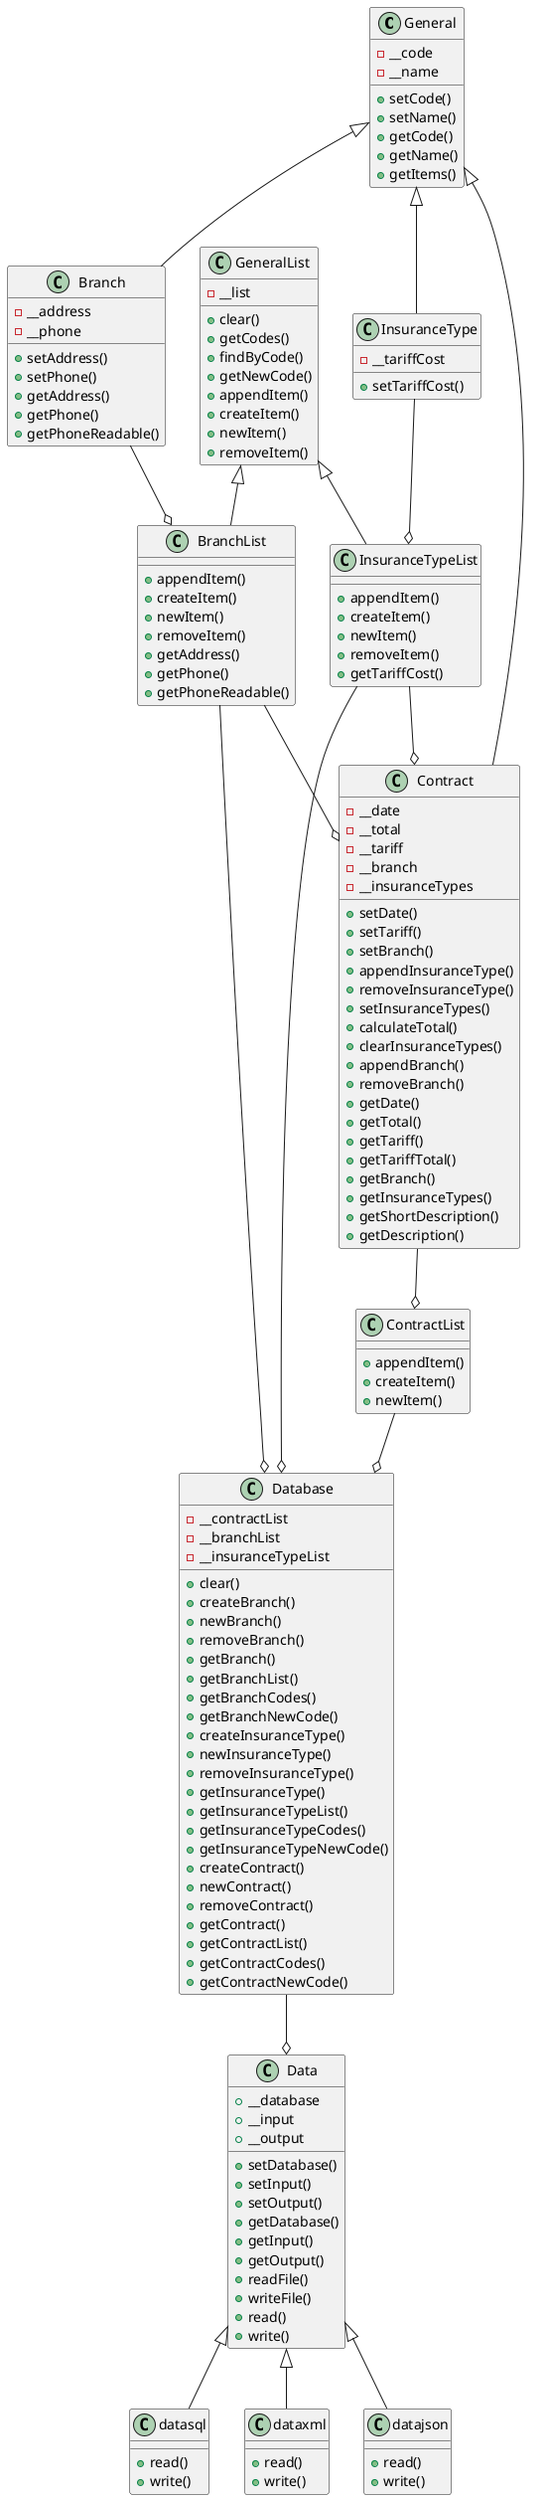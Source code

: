 @startuml InsuranceCompany

class General{
  - __code
  - __name
  + setCode()
  + setName()
  + getCode()
  + getName()
  + getItems()
}

class Branch{
  - __address
  - __phone
  + setAddress()
  + setPhone()
  + getAddress()
  + getPhone()
  + getPhoneReadable()
}

class InsuranceType{
  - __tariffCost
  + setTariffCost()
}

class GeneralList{
  - __list
  + clear()
  + getCodes()
  + findByCode()
  + getNewCode()
  + appendItem()
  + createItem()
  + newItem()
  + removeItem()
}

class BranchList{
  + appendItem()
  + createItem()
  + newItem()
  + removeItem()
  + getAddress()
  + getPhone()
  + getPhoneReadable()
}

class InsuranceTypeList{
  + appendItem()
  + createItem()
  + newItem()
  + removeItem()
  + getTariffCost()
}

class Contract{
  - __date
  - __total
  - __tariff
  - __branch
  - __insuranceTypes
  + setDate()
  + setTariff()
  + setBranch()
  + appendInsuranceType()
  + removeInsuranceType()
  + setInsuranceTypes()
  + calculateTotal()
  + clearInsuranceTypes()
  + appendBranch()
  + removeBranch()
  + getDate()
  + getTotal()
  + getTariff()
  + getTariffTotal()
  + getBranch()
  + getInsuranceTypes()
  + getShortDescription()
  + getDescription()
}

class ContractList{
    + appendItem()
    + createItem()
    + newItem()
}

class Database{
    - __contractList
    - __branchList
    - __insuranceTypeList
    + clear()
    + createBranch()
    + newBranch()
    + removeBranch()
    + getBranch()
    + getBranchList()
    + getBranchCodes()
    + getBranchNewCode()
    + createInsuranceType()
    + newInsuranceType()
    + removeInsuranceType()
    + getInsuranceType()
    + getInsuranceTypeList()
    + getInsuranceTypeCodes()
    + getInsuranceTypeNewCode()
    + createContract()
    + newContract()
    + removeContract()
    + getContract()
    + getContractList()
    + getContractCodes()
    + getContractNewCode()
}

class Data{
    + __database
    + __input
    + __output
    + setDatabase()
    + setInput()
    + setOutput()
    + getDatabase()
    + getInput()
    + getOutput()
    + readFile()
    + writeFile()
    + read()
    + write()
}

class datasql{
  + read()
  + write()
}

class dataxml{
  + read()
  + write()
}

class datajson{
  + read()
  + write()
}


General <|-- Branch
General <|-- Contract
General <|-- InsuranceType
GeneralList <|-- BranchList
Branch --o BranchList
BranchList --o Contract
GeneralList <|-- InsuranceTypeList
InsuranceType --o InsuranceTypeList
InsuranceTypeList --o Contract

Contract --o ContractList
ContractList --o Database
BranchList --o Database
InsuranceTypeList --o Database
Database --o Data
Data <|-- datasql
Data <|-- dataxml
Data <|-- datajson

@enduml
